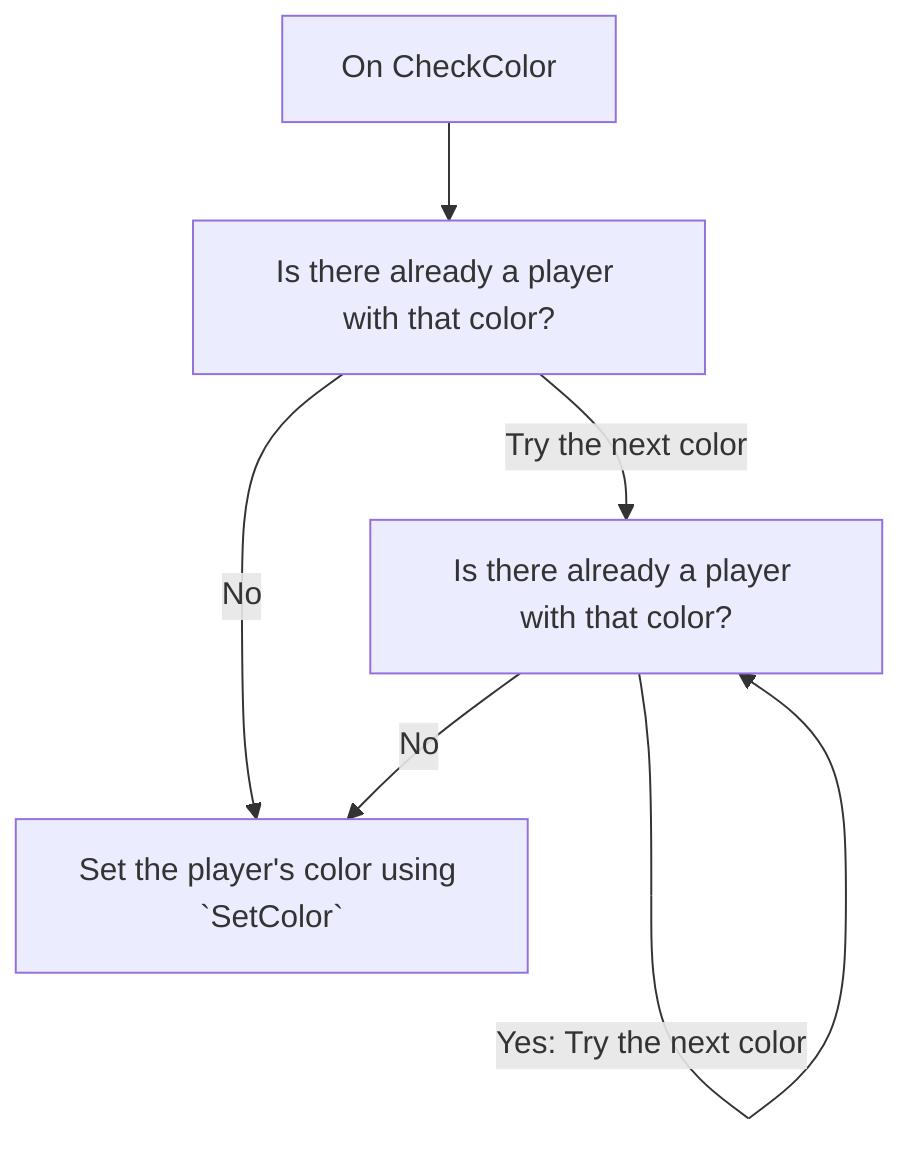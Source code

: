flowchart TB
    checkColor[On CheckColor] --> alreadyExists
    alreadyExists[Is there already a player with that color?]

    alreadyExists -- Try the next color --> loop
    alreadyExists -- No --> send

    loop[Is there already a player with that color?]

    loop -- No --> send
    loop -- Yes: Try the next color --> loop

    send[Set the player's color using `SetColor`]